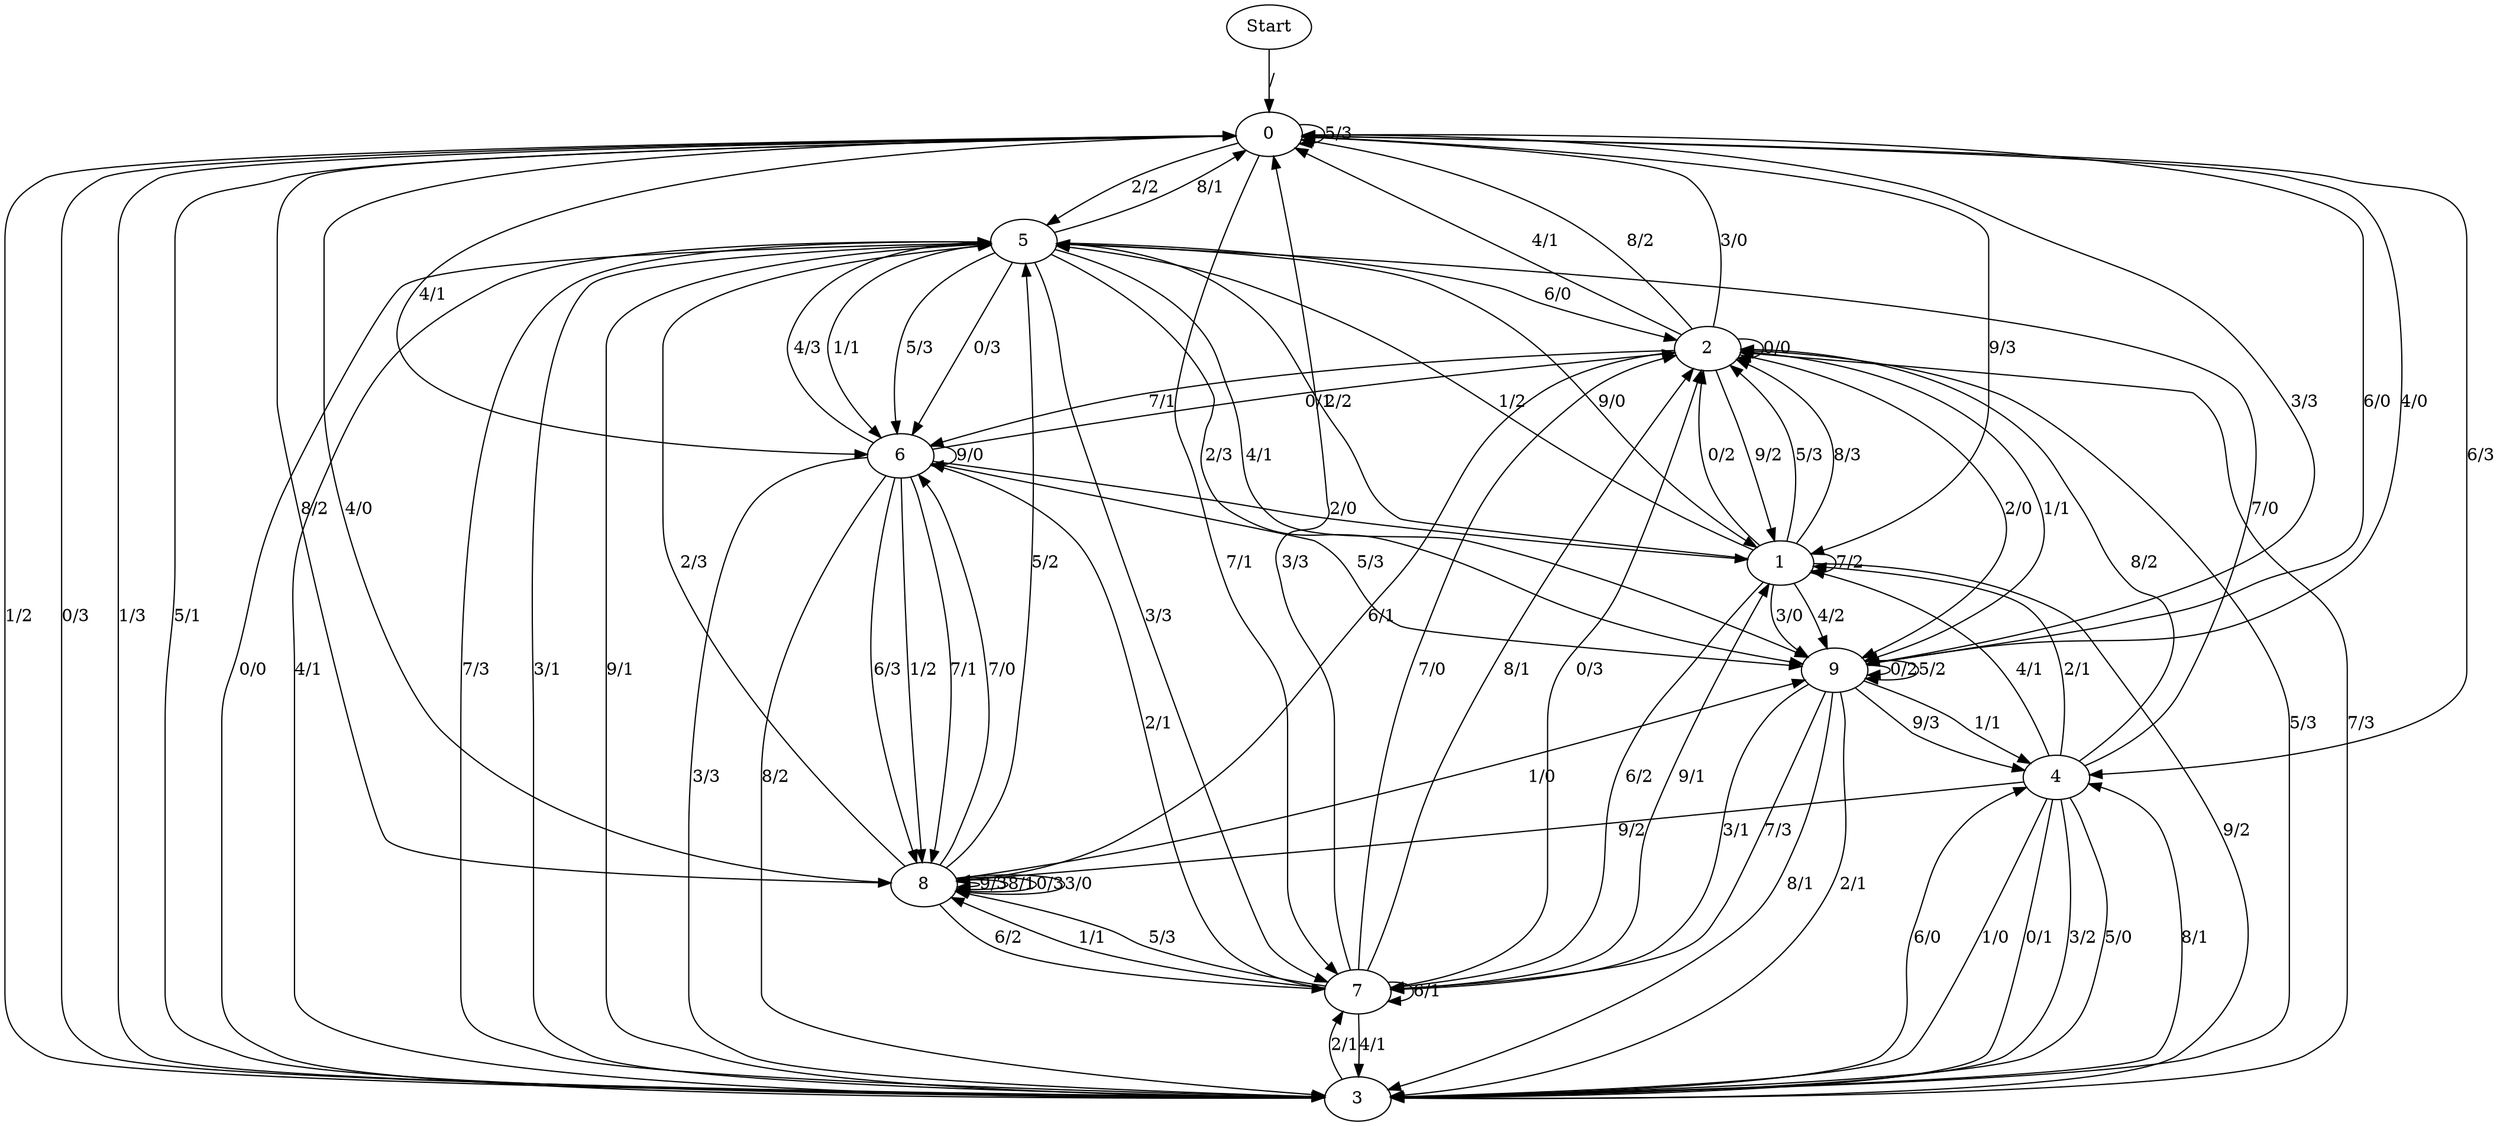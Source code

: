 digraph {
	Start -> 0 [label="/"]
	0 -> 5 [label="2/2"]
	0 -> 3 [label="1/2"]
	0 -> 7 [label="7/1"]
	0 -> 8 [label="8/2"]
	0 -> 3 [label="0/3"]
	0 -> 9 [label="3/3"]
	0 -> 4 [label="6/3"]
	0 -> 1 [label="9/3"]
	0 -> 6 [label="4/1"]
	0 -> 0 [label="5/3"]
	9 -> 4 [label="1/1"]
	9 -> 4 [label="9/3"]
	9 -> 0 [label="6/0"]
	9 -> 0 [label="4/0"]
	9 -> 9 [label="0/2"]
	9 -> 3 [label="8/1"]
	9 -> 7 [label="3/1"]
	9 -> 9 [label="5/2"]
	9 -> 3 [label="2/1"]
	9 -> 7 [label="7/3"]
	3 -> 7 [label="2/1"]
	3 -> 5 [label="3/1"]
	3 -> 4 [label="8/1"]
	3 -> 5 [label="9/1"]
	3 -> 5 [label="0/0"]
	3 -> 0 [label="1/3"]
	3 -> 0 [label="5/1"]
	3 -> 4 [label="6/0"]
	3 -> 2 [label="7/3"]
	3 -> 5 [label="4/1"]
	5 -> 6 [label="1/1"]
	5 -> 9 [label="2/3"]
	5 -> 2 [label="6/0"]
	5 -> 7 [label="3/3"]
	5 -> 0 [label="8/1"]
	5 -> 6 [label="5/3"]
	5 -> 3 [label="7/3"]
	5 -> 6 [label="0/3"]
	5 -> 9 [label="4/1"]
	5 -> 1 [label="9/0"]
	6 -> 6 [label="9/0"]
	6 -> 9 [label="5/3"]
	6 -> 3 [label="3/3"]
	6 -> 8 [label="1/2"]
	6 -> 1 [label="2/0"]
	6 -> 3 [label="8/2"]
	6 -> 5 [label="4/3"]
	6 -> 8 [label="6/3"]
	6 -> 8 [label="7/1"]
	6 -> 2 [label="0/1"]
	8 -> 8 [label="9/3"]
	8 -> 5 [label="2/3"]
	8 -> 0 [label="4/0"]
	8 -> 8 [label="8/1"]
	8 -> 8 [label="0/3"]
	8 -> 8 [label="3/0"]
	8 -> 9 [label="1/0"]
	8 -> 5 [label="5/2"]
	8 -> 7 [label="6/2"]
	8 -> 6 [label="7/0"]
	7 -> 1 [label="9/1"]
	7 -> 8 [label="1/1"]
	7 -> 6 [label="2/1"]
	7 -> 0 [label="3/3"]
	7 -> 2 [label="0/3"]
	7 -> 7 [label="6/1"]
	7 -> 2 [label="7/0"]
	7 -> 8 [label="5/3"]
	7 -> 2 [label="8/1"]
	7 -> 3 [label="4/1"]
	2 -> 9 [label="2/0"]
	2 -> 0 [label="3/0"]
	2 -> 8 [label="6/1"]
	2 -> 0 [label="4/1"]
	2 -> 0 [label="8/2"]
	2 -> 2 [label="0/0"]
	2 -> 6 [label="7/1"]
	2 -> 3 [label="5/3"]
	2 -> 1 [label="9/2"]
	2 -> 9 [label="1/1"]
	4 -> 2 [label="8/2"]
	4 -> 8 [label="9/2"]
	4 -> 3 [label="0/1"]
	4 -> 3 [label="3/2"]
	4 -> 1 [label="2/1"]
	4 -> 1 [label="4/1"]
	4 -> 3 [label="5/0"]
	4 -> 3 [label="1/0"]
	4 -> 5 [label="7/0"]
	1 -> 7 [label="6/2"]
	1 -> 5 [label="2/2"]
	1 -> 1 [label="7/2"]
	1 -> 9 [label="4/2"]
	1 -> 2 [label="5/3"]
	1 -> 9 [label="3/0"]
	1 -> 3 [label="9/2"]
	1 -> 2 [label="8/3"]
	1 -> 2 [label="0/2"]
	1 -> 5 [label="1/2"]
}